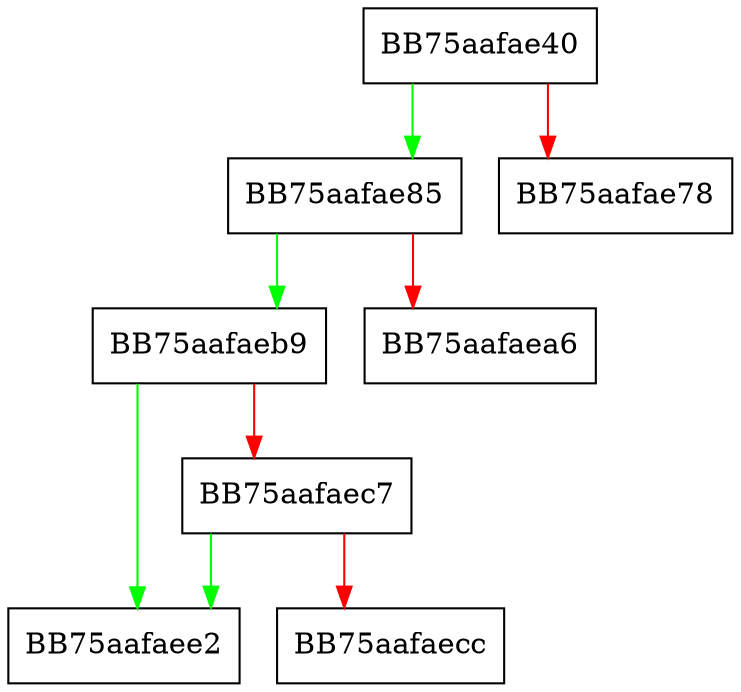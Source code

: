digraph mp_lua_writeu_u16 {
  node [shape="box"];
  graph [splines=ortho];
  BB75aafae40 -> BB75aafae85 [color="green"];
  BB75aafae40 -> BB75aafae78 [color="red"];
  BB75aafae85 -> BB75aafaeb9 [color="green"];
  BB75aafae85 -> BB75aafaea6 [color="red"];
  BB75aafaeb9 -> BB75aafaee2 [color="green"];
  BB75aafaeb9 -> BB75aafaec7 [color="red"];
  BB75aafaec7 -> BB75aafaee2 [color="green"];
  BB75aafaec7 -> BB75aafaecc [color="red"];
}